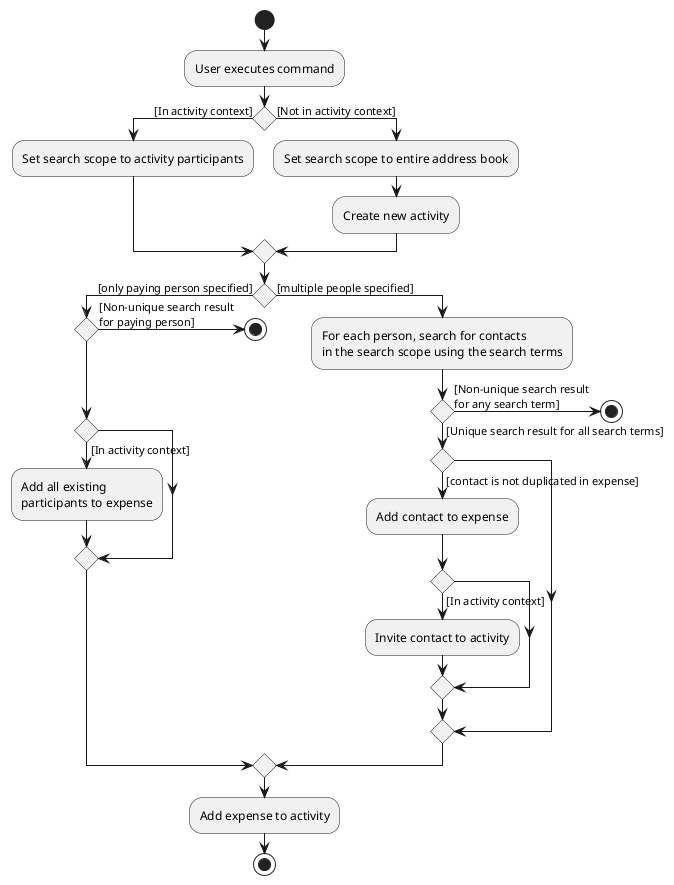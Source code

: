 @startuml
start
:User executes command;

'Since the beta syntax does not support placing the condition outside the
'diamond we place it as the true branch instead.

if () then ([In activity context])
    :Set search scope to activity participants;
else ([Not in activity context])
    :Set search scope to entire address book;
    :Create new activity;
endif

if () then ([only paying person specified])
    if () then ([Non-unique search result
for paying person])
        stop
    endif
    if () then ([In activity context])
        :Add all existing
        participants to expense;
    endif
else ([multiple people specified])
    :For each person, search for contacts
    in the search scope using the search terms;
    if () then ([Non-unique search result
for any search term])
        stop
    else ([Unique search result for all search terms])
        if () then ([contact is not duplicated in expense])
            :Add contact to expense;
            if () then ([In activity context])
                :Invite contact to activity;
            endif
        endif
    endif

endif

:Add expense to activity;
stop
@enduml
